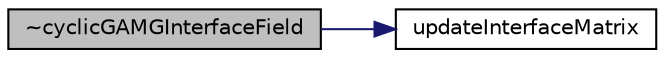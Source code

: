 digraph "~cyclicGAMGInterfaceField"
{
  bgcolor="transparent";
  edge [fontname="Helvetica",fontsize="10",labelfontname="Helvetica",labelfontsize="10"];
  node [fontname="Helvetica",fontsize="10",shape=record];
  rankdir="LR";
  Node1 [label="~cyclicGAMGInterfaceField",height=0.2,width=0.4,color="black", fillcolor="grey75", style="filled", fontcolor="black"];
  Node1 -> Node2 [color="midnightblue",fontsize="10",style="solid",fontname="Helvetica"];
  Node2 [label="updateInterfaceMatrix",height=0.2,width=0.4,color="black",URL="$a00484.html#a3b5b6785a1111fdddd5e701dbf498a34",tooltip="Update result field based on interface functionality. "];
}
